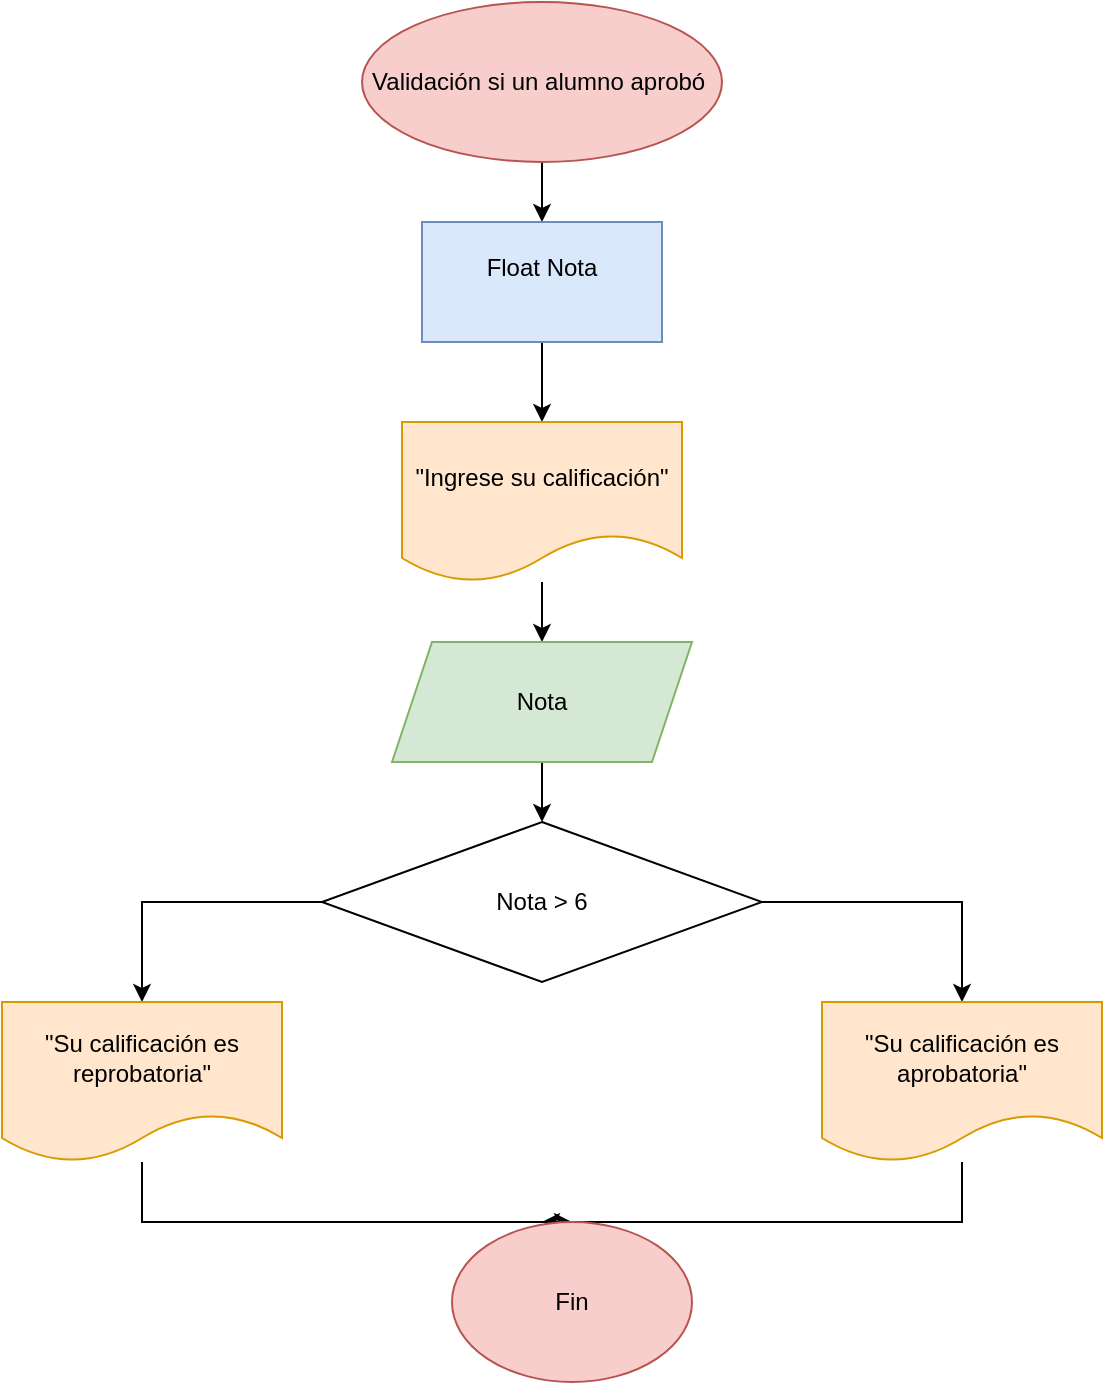 <mxfile version="24.7.1" type="github" pages="2">
  <diagram name="Validación de Nota" id="Y38Qw01hNcBo7Mbx6f0G">
    <mxGraphModel dx="981" dy="571" grid="1" gridSize="10" guides="1" tooltips="1" connect="1" arrows="1" fold="1" page="1" pageScale="1" pageWidth="827" pageHeight="1169" math="0" shadow="0">
      <root>
        <mxCell id="0" />
        <mxCell id="1" parent="0" />
        <mxCell id="7DEA416xcHf7zrJOPzcZ-4" value="" style="edgeStyle=orthogonalEdgeStyle;rounded=0;orthogonalLoop=1;jettySize=auto;html=1;" edge="1" parent="1" source="7DEA416xcHf7zrJOPzcZ-1" target="7DEA416xcHf7zrJOPzcZ-2">
          <mxGeometry relative="1" as="geometry" />
        </mxCell>
        <mxCell id="7DEA416xcHf7zrJOPzcZ-1" value="Validación si un alumno aprobó&amp;nbsp;" style="ellipse;whiteSpace=wrap;html=1;fillColor=#f8cecc;strokeColor=#b85450;" vertex="1" parent="1">
          <mxGeometry x="340" width="180" height="80" as="geometry" />
        </mxCell>
        <mxCell id="7DEA416xcHf7zrJOPzcZ-5" value="" style="edgeStyle=orthogonalEdgeStyle;rounded=0;orthogonalLoop=1;jettySize=auto;html=1;" edge="1" parent="1" source="7DEA416xcHf7zrJOPzcZ-2" target="7DEA416xcHf7zrJOPzcZ-3">
          <mxGeometry relative="1" as="geometry" />
        </mxCell>
        <mxCell id="7DEA416xcHf7zrJOPzcZ-2" value="Float Nota&lt;div&gt;&lt;br&gt;&lt;/div&gt;" style="rounded=0;whiteSpace=wrap;html=1;fillColor=#dae8fc;strokeColor=#6c8ebf;" vertex="1" parent="1">
          <mxGeometry x="370" y="110" width="120" height="60" as="geometry" />
        </mxCell>
        <mxCell id="7DEA416xcHf7zrJOPzcZ-7" value="" style="edgeStyle=orthogonalEdgeStyle;rounded=0;orthogonalLoop=1;jettySize=auto;html=1;" edge="1" parent="1" source="7DEA416xcHf7zrJOPzcZ-3" target="7DEA416xcHf7zrJOPzcZ-6">
          <mxGeometry relative="1" as="geometry" />
        </mxCell>
        <mxCell id="7DEA416xcHf7zrJOPzcZ-3" value="&quot;Ingrese su calificación&quot;" style="shape=document;whiteSpace=wrap;html=1;boundedLbl=1;fillColor=#ffe6cc;strokeColor=#d79b00;" vertex="1" parent="1">
          <mxGeometry x="360" y="210" width="140" height="80" as="geometry" />
        </mxCell>
        <mxCell id="7DEA416xcHf7zrJOPzcZ-15" value="" style="edgeStyle=orthogonalEdgeStyle;rounded=0;orthogonalLoop=1;jettySize=auto;html=1;" edge="1" parent="1" source="7DEA416xcHf7zrJOPzcZ-6" target="7DEA416xcHf7zrJOPzcZ-8">
          <mxGeometry relative="1" as="geometry" />
        </mxCell>
        <mxCell id="7DEA416xcHf7zrJOPzcZ-6" value="Nota" style="shape=parallelogram;perimeter=parallelogramPerimeter;whiteSpace=wrap;html=1;fixedSize=1;fillColor=#d5e8d4;strokeColor=#82b366;" vertex="1" parent="1">
          <mxGeometry x="355" y="320" width="150" height="60" as="geometry" />
        </mxCell>
        <mxCell id="7DEA416xcHf7zrJOPzcZ-13" style="edgeStyle=orthogonalEdgeStyle;rounded=0;orthogonalLoop=1;jettySize=auto;html=1;entryX=0.5;entryY=0;entryDx=0;entryDy=0;" edge="1" parent="1" source="7DEA416xcHf7zrJOPzcZ-8" target="7DEA416xcHf7zrJOPzcZ-12">
          <mxGeometry relative="1" as="geometry" />
        </mxCell>
        <mxCell id="7DEA416xcHf7zrJOPzcZ-14" style="edgeStyle=orthogonalEdgeStyle;rounded=0;orthogonalLoop=1;jettySize=auto;html=1;entryX=0.5;entryY=0;entryDx=0;entryDy=0;" edge="1" parent="1" source="7DEA416xcHf7zrJOPzcZ-8" target="7DEA416xcHf7zrJOPzcZ-11">
          <mxGeometry relative="1" as="geometry" />
        </mxCell>
        <mxCell id="7DEA416xcHf7zrJOPzcZ-8" value="Nota &amp;gt; 6" style="rhombus;whiteSpace=wrap;html=1;" vertex="1" parent="1">
          <mxGeometry x="320" y="410" width="220" height="80" as="geometry" />
        </mxCell>
        <mxCell id="7DEA416xcHf7zrJOPzcZ-17" style="edgeStyle=orthogonalEdgeStyle;rounded=0;orthogonalLoop=1;jettySize=auto;html=1;entryX=0.5;entryY=0;entryDx=0;entryDy=0;" edge="1" parent="1" source="7DEA416xcHf7zrJOPzcZ-11" target="7DEA416xcHf7zrJOPzcZ-16">
          <mxGeometry relative="1" as="geometry">
            <mxPoint x="230" y="600" as="targetPoint" />
            <Array as="points">
              <mxPoint x="230" y="610" />
            </Array>
          </mxGeometry>
        </mxCell>
        <mxCell id="7DEA416xcHf7zrJOPzcZ-11" value="&quot;Su calificación es reprobatoria&quot;" style="shape=document;whiteSpace=wrap;html=1;boundedLbl=1;fillColor=#ffe6cc;strokeColor=#d79b00;" vertex="1" parent="1">
          <mxGeometry x="160" y="500" width="140" height="80" as="geometry" />
        </mxCell>
        <mxCell id="7DEA416xcHf7zrJOPzcZ-18" style="edgeStyle=orthogonalEdgeStyle;rounded=0;orthogonalLoop=1;jettySize=auto;html=1;" edge="1" parent="1" source="7DEA416xcHf7zrJOPzcZ-12">
          <mxGeometry relative="1" as="geometry">
            <mxPoint x="430" y="610" as="targetPoint" />
            <Array as="points">
              <mxPoint x="640" y="610" />
            </Array>
          </mxGeometry>
        </mxCell>
        <mxCell id="7DEA416xcHf7zrJOPzcZ-12" value="&quot;Su calificación es aprobatoria&quot;" style="shape=document;whiteSpace=wrap;html=1;boundedLbl=1;fillColor=#ffe6cc;strokeColor=#d79b00;" vertex="1" parent="1">
          <mxGeometry x="570" y="500" width="140" height="80" as="geometry" />
        </mxCell>
        <mxCell id="7DEA416xcHf7zrJOPzcZ-16" value="Fin" style="ellipse;whiteSpace=wrap;html=1;fillColor=#f8cecc;strokeColor=#b85450;" vertex="1" parent="1">
          <mxGeometry x="385" y="610" width="120" height="80" as="geometry" />
        </mxCell>
      </root>
    </mxGraphModel>
  </diagram>
  <diagram id="ShzjriYYXe9gg_FAcOYy" name="Página-2">
    <mxGraphModel dx="981" dy="571" grid="1" gridSize="10" guides="1" tooltips="1" connect="1" arrows="1" fold="1" page="1" pageScale="1" pageWidth="827" pageHeight="1169" math="0" shadow="0">
      <root>
        <mxCell id="0" />
        <mxCell id="1" parent="0" />
        <mxCell id="ShoRekjFIX93SvBZml4m-1" value="" style="ellipse;whiteSpace=wrap;html=1;" vertex="1" parent="1">
          <mxGeometry x="390" width="120" height="80" as="geometry" />
        </mxCell>
      </root>
    </mxGraphModel>
  </diagram>
</mxfile>
